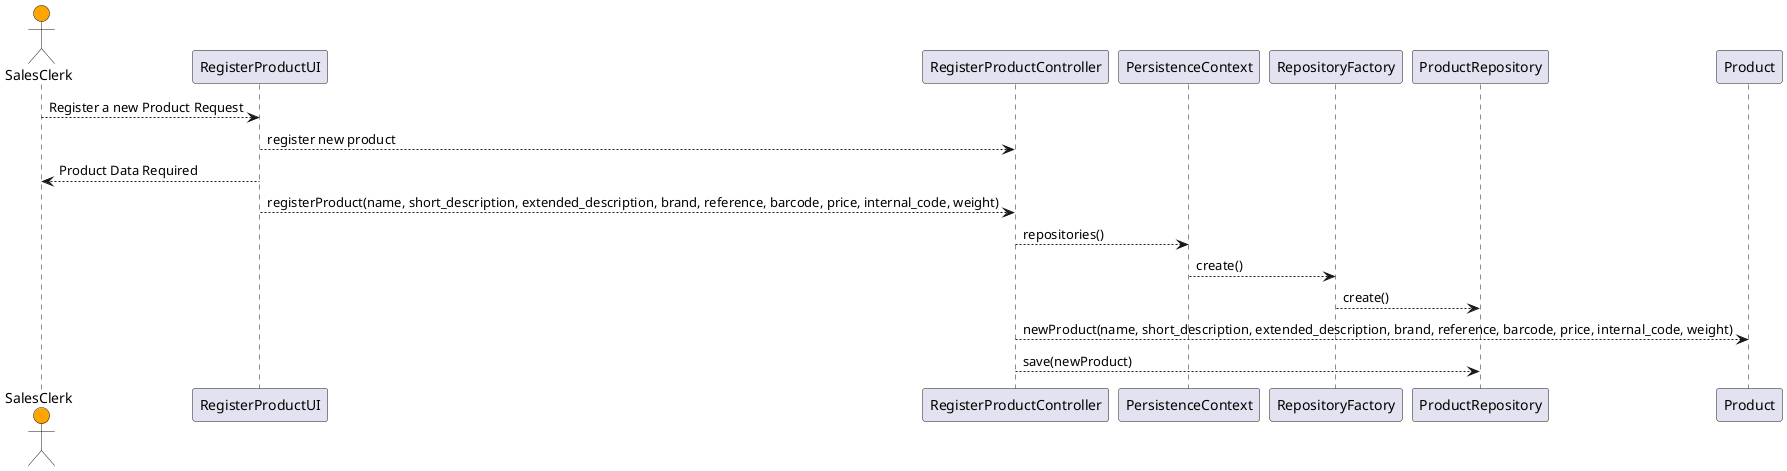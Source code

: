 @startuml
actor SalesClerk #orange

SalesClerk --> RegisterProductUI: Register a new Product Request
RegisterProductUI --> RegisterProductController: register new product
RegisterProductUI --> SalesClerk: Product Data Required
RegisterProductUI --> RegisterProductController: registerProduct(name, short_description, extended_description, brand, reference, barcode, price, internal_code, weight)
RegisterProductController --> PersistenceContext: repositories()
PersistenceContext --> RepositoryFactory: create()
RepositoryFactory --> ProductRepository: create()
RegisterProductController --> Product: newProduct(name, short_description, extended_description, brand, reference, barcode, price, internal_code, weight)
RegisterProductController --> ProductRepository: save(newProduct)
@enduml